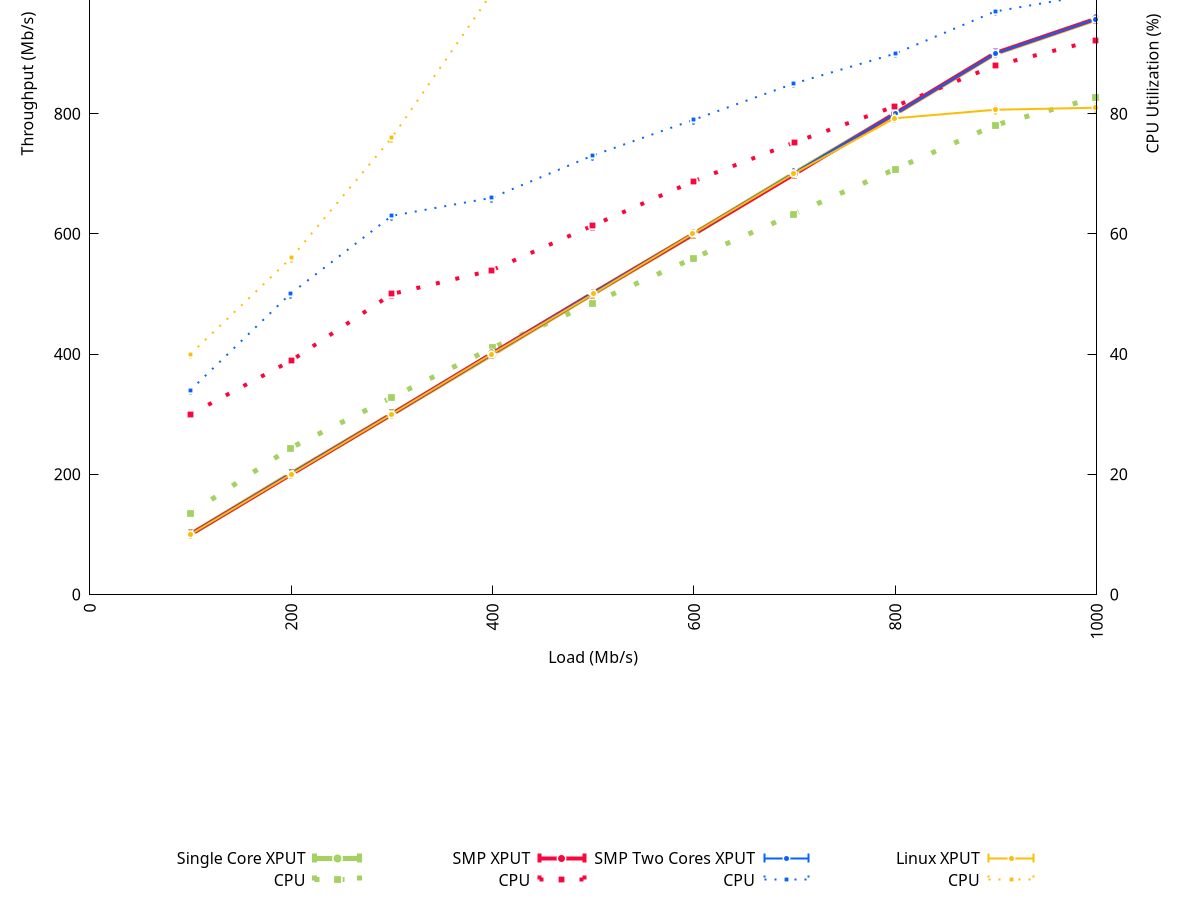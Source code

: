 set y2label "CPU Utilization (%)" offset -1,0,0
set xlabel "Load (Mb/s)" offset 0,0.7,0
set ylabel "Throughput (Mb/s)" offset 1,0,0
set y2tics border
set yrange [0:1700]
set y2range [0:170]
set xrange [0:1000]
set xtics nomirror rotate
set ytics nomirror
set bmargin 14
set key outside below 
set size 1,1.5
set style line 1 lw 6 lt 1
set style line 1 lw 6 lt 7 dt 1 lc rgb 0xfccf03
set style line 2 lw 5 lt 7 ps .5 dt 1 lc rgb 0xa5d162
set style line 3 lw 5 lt 4 ps .3 dt 3 lc rgb 0xa5d162
set style line 4 lw 4 lt 7 ps .5 dt 1 lc rgb 0xfb053e
set style line 5 lw 4 lt 4 ps .3 dt 3 lc rgb 0xfb053e
set style line 6 lw 2 lt 7 ps .5 dt 1 lc rgb 0x0563fb
set style line 7 lw 2 lt 4 ps .3 dt 3 lc rgb 0x0563fb
set style line 8 lw 2 lt 7 ps .5 dt 1 lc rgb 0xfbbd05
set style line 9 lw 2 lt 4 ps .3 dt 3 lc rgb 0xfbbd05
set style line 13 lw 2 lt 6
set style line 14 lw 2 lt 8
set term postscript eps enhanced color size 2.5,2
set output "multicore.eps"
plot  "-" using 1:2:3 axes x1y1 title "Single Core XPUT"  with xerrorlines ls 2, "-" using 1:4:5 axes x1y2 title "CPU" with xerrorlines ls 3,  "-" using 1:2:3 axes x1y1 title "SMP XPUT"  with xerrorlines ls 4, "-" using 1:4:5 axes x1y2 title "CPU" with xerrorlines ls 5,  "-" using 1:2:3 axes x1y1 title "SMP Two Cores XPUT"  with xerrorlines ls 6, "-" using 1:4:5 axes x1y2 title "CPU" with xerrorlines ls 7,  "-" using 1:2:3 axes x1y1 title "Linux XPUT"  with xerrorlines ls 8, "-" using 1:4:5 axes x1y2 title "CPU" with xerrorlines ls 9

000100 100.002 0 13.5215 0
000199 199.999 0 24.3506 0
000300 300.001 0 32.796 0
000400 400 0 41.0412 0
000499 500.009 0 48.4719 0
000600 599.992 0 55.9796 0
000699 700.015 0 63.2748 0
000800 800.008 0 70.7905 0
000899 900.037 0 78.1025 0
000999 957.056 0 82.6423 0
e

000100 100.002 0 13.5215 0
000199 199.999 0 24.3506 0
000300 300.001 0 32.796 0
000400 400 0 41.0412 0
000499 500.009 0 48.4719 0
000600 599.992 0 55.9796 0
000699 700.015 0 63.2748 0
000800 800.008 0 70.7905 0
000899 900.037 0 78.1025 0
000999 957.056 0 82.6423 0
e
000100 100.016 0 29.992 0
000200 200.055 0 38.9069 0
000300 300.078 0 49.9937 0
000399 400.433 0 53.9255 0
000499 500.447 0 61.3459 0
000600 599.996 0 68.7896 0
000700 699.718 0 75.2305 0
000799 799.56 0 81.1822 0
000899 900.583 0 88.0106 0
000999 957.701 0 92.2288 0
e

000100 100.016 0 29.992 0
000200 200.055 0 38.9069 0
000300 300.078 0 49.9937 0
000399 400.433 0 53.9255 0
000499 500.447 0 61.3459 0
000600 599.996 0 68.7896 0
000700 699.718 0 75.2305 0
000799 799.56 0 81.1822 0
000899 900.583 0 88.0106 0
000999 957.701 0 92.2288 0
e
000100 100.005 0 34 0
000199 199.97 0 50 0
000300 300.173 0 63 0
000399 400.043 0 66 0
000499 500.781 0 73 0
000600 600.482 0 79 0
000699 700.792 0 85 0
000800 800.105 0 90 0
000899 900.053 0 97 0
000999 957.509 0 99.9 0
e

000100 100.005 0 34 0
000199 199.97 0 50 0
000300 300.173 0 63 0
000399 400.043 0 66 0
000499 500.781 0 73 0
000600 600.482 0 79 0
000699 700.792 0 85 0
000800 800.105 0 90 0
000899 900.053 0 97 0
000999 957.509 0 99.9 0
e
000100 100 0 40 0
000200 200 0 56 0
000300 300.006 0 76 0
000399 400.005 0 100 0
000500 500.038 0 112 0
000599 600.003 0 128 0
000699 699.971 0 136 0
000799 792.239 0 152 0
000899 806.517 0 164 0
000999 809.902 0 164 0
e

000100 100 0 40 0
000200 200 0 56 0
000300 300.006 0 76 0
000399 400.005 0 100 0
000500 500.038 0 112 0
000599 600.003 0 128 0
000699 699.971 0 136 0
000799 792.239 0 152 0
000899 806.517 0 164 0
000999 809.902 0 164 0
e
